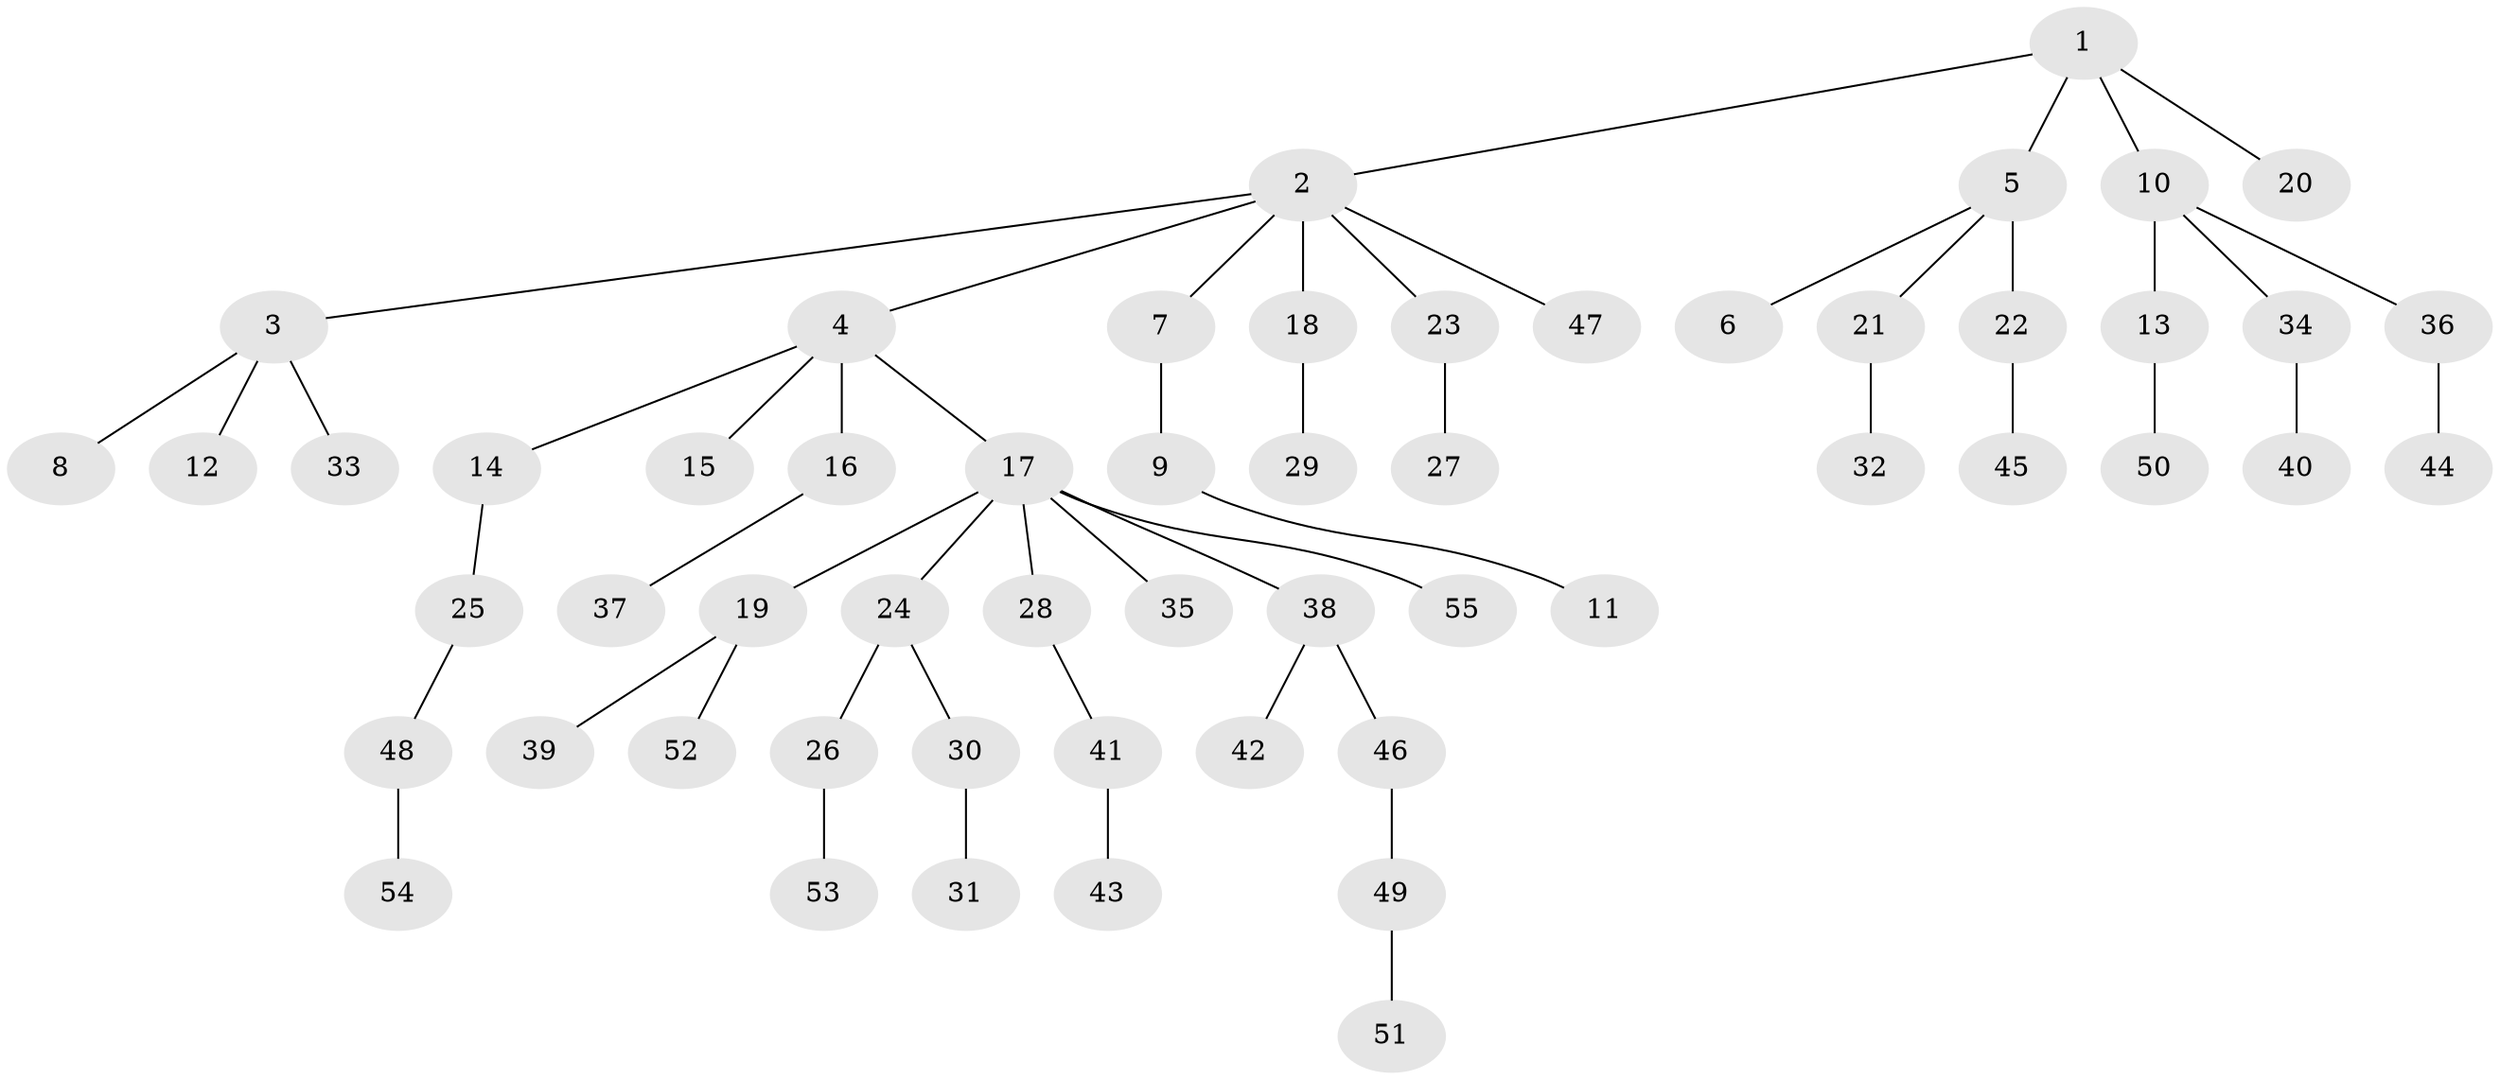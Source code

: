 // original degree distribution, {5: 0.01834862385321101, 8: 0.009174311926605505, 4: 0.05504587155963303, 6: 0.009174311926605505, 7: 0.009174311926605505, 2: 0.30275229357798167, 3: 0.13761467889908258, 1: 0.45871559633027525}
// Generated by graph-tools (version 1.1) at 2025/51/03/04/25 22:51:37]
// undirected, 55 vertices, 54 edges
graph export_dot {
  node [color=gray90,style=filled];
  1;
  2;
  3;
  4;
  5;
  6;
  7;
  8;
  9;
  10;
  11;
  12;
  13;
  14;
  15;
  16;
  17;
  18;
  19;
  20;
  21;
  22;
  23;
  24;
  25;
  26;
  27;
  28;
  29;
  30;
  31;
  32;
  33;
  34;
  35;
  36;
  37;
  38;
  39;
  40;
  41;
  42;
  43;
  44;
  45;
  46;
  47;
  48;
  49;
  50;
  51;
  52;
  53;
  54;
  55;
  1 -- 2 [weight=1.0];
  1 -- 5 [weight=1.0];
  1 -- 10 [weight=1.0];
  1 -- 20 [weight=1.0];
  2 -- 3 [weight=1.0];
  2 -- 4 [weight=1.0];
  2 -- 7 [weight=1.0];
  2 -- 18 [weight=1.0];
  2 -- 23 [weight=1.0];
  2 -- 47 [weight=1.0];
  3 -- 8 [weight=1.0];
  3 -- 12 [weight=1.0];
  3 -- 33 [weight=1.0];
  4 -- 14 [weight=1.0];
  4 -- 15 [weight=1.0];
  4 -- 16 [weight=1.0];
  4 -- 17 [weight=1.0];
  5 -- 6 [weight=1.0];
  5 -- 21 [weight=1.0];
  5 -- 22 [weight=3.0];
  7 -- 9 [weight=1.0];
  9 -- 11 [weight=1.0];
  10 -- 13 [weight=1.0];
  10 -- 34 [weight=1.0];
  10 -- 36 [weight=1.0];
  13 -- 50 [weight=1.0];
  14 -- 25 [weight=2.0];
  16 -- 37 [weight=1.0];
  17 -- 19 [weight=1.0];
  17 -- 24 [weight=1.0];
  17 -- 28 [weight=1.0];
  17 -- 35 [weight=1.0];
  17 -- 38 [weight=1.0];
  17 -- 55 [weight=1.0];
  18 -- 29 [weight=2.0];
  19 -- 39 [weight=1.0];
  19 -- 52 [weight=1.0];
  21 -- 32 [weight=2.0];
  22 -- 45 [weight=1.0];
  23 -- 27 [weight=1.0];
  24 -- 26 [weight=1.0];
  24 -- 30 [weight=2.0];
  25 -- 48 [weight=1.0];
  26 -- 53 [weight=1.0];
  28 -- 41 [weight=1.0];
  30 -- 31 [weight=1.0];
  34 -- 40 [weight=1.0];
  36 -- 44 [weight=1.0];
  38 -- 42 [weight=1.0];
  38 -- 46 [weight=2.0];
  41 -- 43 [weight=1.0];
  46 -- 49 [weight=1.0];
  48 -- 54 [weight=1.0];
  49 -- 51 [weight=1.0];
}
